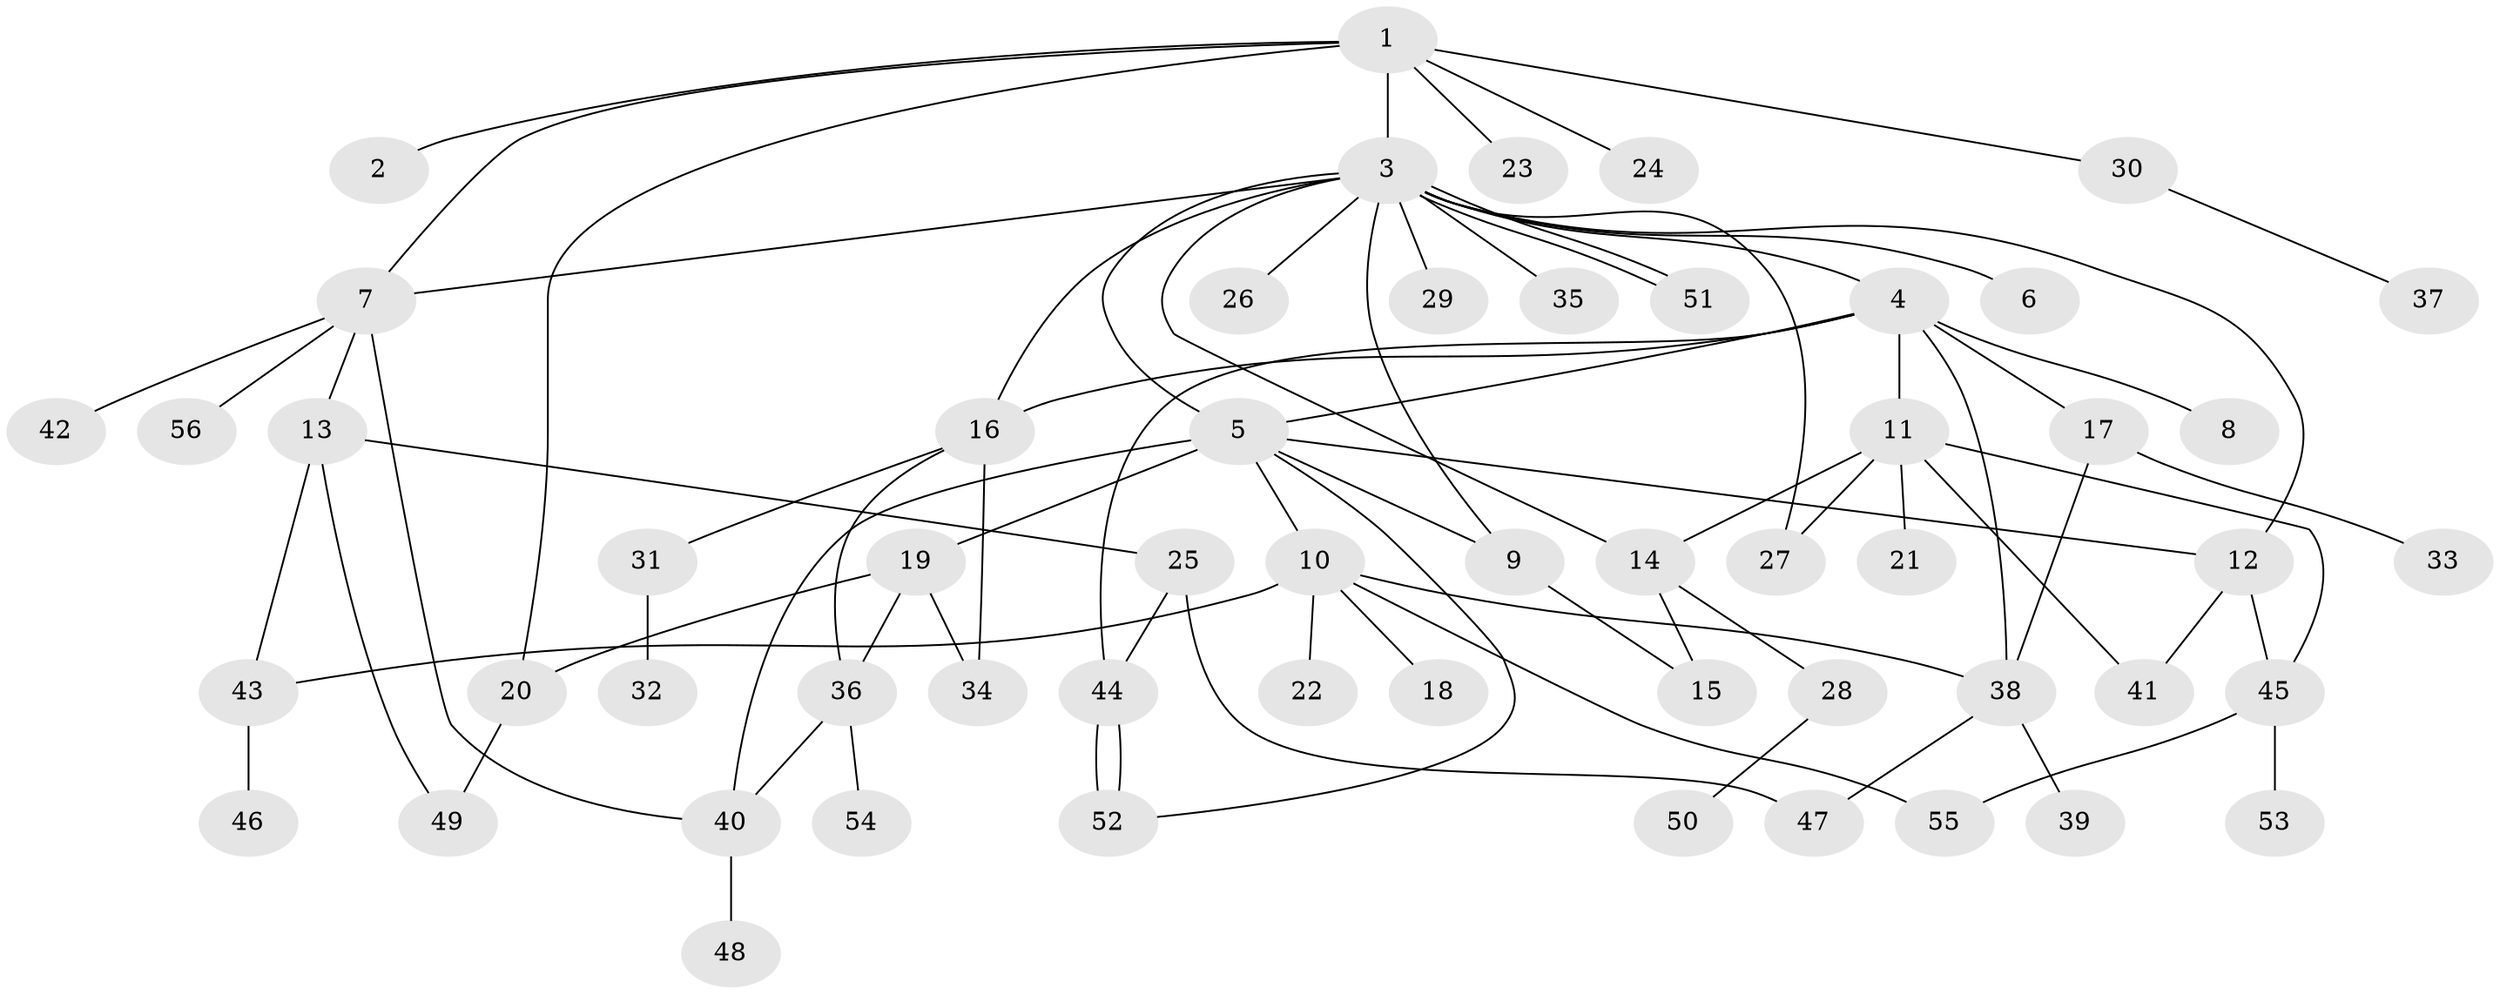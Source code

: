 // Generated by graph-tools (version 1.1) at 2025/14/03/09/25 04:14:43]
// undirected, 56 vertices, 80 edges
graph export_dot {
graph [start="1"]
  node [color=gray90,style=filled];
  1;
  2;
  3;
  4;
  5;
  6;
  7;
  8;
  9;
  10;
  11;
  12;
  13;
  14;
  15;
  16;
  17;
  18;
  19;
  20;
  21;
  22;
  23;
  24;
  25;
  26;
  27;
  28;
  29;
  30;
  31;
  32;
  33;
  34;
  35;
  36;
  37;
  38;
  39;
  40;
  41;
  42;
  43;
  44;
  45;
  46;
  47;
  48;
  49;
  50;
  51;
  52;
  53;
  54;
  55;
  56;
  1 -- 2;
  1 -- 3;
  1 -- 7;
  1 -- 20;
  1 -- 23;
  1 -- 24;
  1 -- 30;
  3 -- 4;
  3 -- 5;
  3 -- 6;
  3 -- 7;
  3 -- 9;
  3 -- 12;
  3 -- 14;
  3 -- 16;
  3 -- 26;
  3 -- 27;
  3 -- 29;
  3 -- 35;
  3 -- 51;
  3 -- 51;
  4 -- 5;
  4 -- 8;
  4 -- 11;
  4 -- 16;
  4 -- 17;
  4 -- 38;
  4 -- 44;
  5 -- 9;
  5 -- 10;
  5 -- 12;
  5 -- 19;
  5 -- 40;
  5 -- 52;
  7 -- 13;
  7 -- 40;
  7 -- 42;
  7 -- 56;
  9 -- 15;
  10 -- 18;
  10 -- 22;
  10 -- 38;
  10 -- 43;
  10 -- 55;
  11 -- 14;
  11 -- 21;
  11 -- 27;
  11 -- 41;
  11 -- 45;
  12 -- 41;
  12 -- 45;
  13 -- 25;
  13 -- 43;
  13 -- 49;
  14 -- 15;
  14 -- 28;
  16 -- 31;
  16 -- 34;
  16 -- 36;
  17 -- 33;
  17 -- 38;
  19 -- 20;
  19 -- 34;
  19 -- 36;
  20 -- 49;
  25 -- 44;
  25 -- 47;
  28 -- 50;
  30 -- 37;
  31 -- 32;
  36 -- 40;
  36 -- 54;
  38 -- 39;
  38 -- 47;
  40 -- 48;
  43 -- 46;
  44 -- 52;
  44 -- 52;
  45 -- 53;
  45 -- 55;
}
